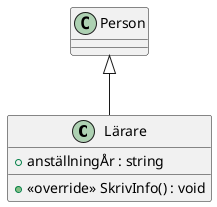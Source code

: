 @startuml
class Lärare {
    + anställningÅr : string
    + <<override>> SkrivInfo() : void
}
Person <|-- Lärare
@enduml
